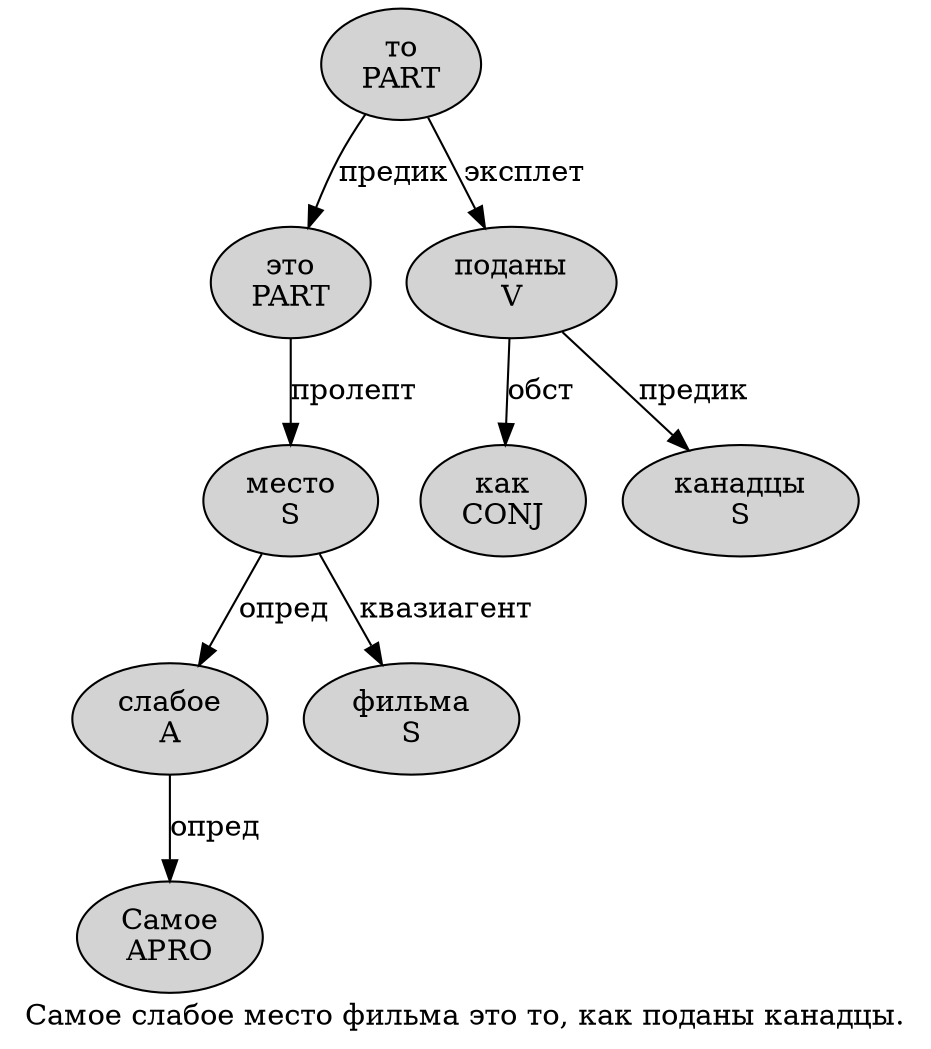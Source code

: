 digraph SENTENCE_3518 {
	graph [label="Самое слабое место фильма это то, как поданы канадцы."]
	node [style=filled]
		0 [label="Самое
APRO" color="" fillcolor=lightgray penwidth=1 shape=ellipse]
		1 [label="слабое
A" color="" fillcolor=lightgray penwidth=1 shape=ellipse]
		2 [label="место
S" color="" fillcolor=lightgray penwidth=1 shape=ellipse]
		3 [label="фильма
S" color="" fillcolor=lightgray penwidth=1 shape=ellipse]
		4 [label="это
PART" color="" fillcolor=lightgray penwidth=1 shape=ellipse]
		5 [label="то
PART" color="" fillcolor=lightgray penwidth=1 shape=ellipse]
		7 [label="как
CONJ" color="" fillcolor=lightgray penwidth=1 shape=ellipse]
		8 [label="поданы
V" color="" fillcolor=lightgray penwidth=1 shape=ellipse]
		9 [label="канадцы
S" color="" fillcolor=lightgray penwidth=1 shape=ellipse]
			5 -> 4 [label="предик"]
			5 -> 8 [label="эксплет"]
			2 -> 1 [label="опред"]
			2 -> 3 [label="квазиагент"]
			1 -> 0 [label="опред"]
			8 -> 7 [label="обст"]
			8 -> 9 [label="предик"]
			4 -> 2 [label="пролепт"]
}